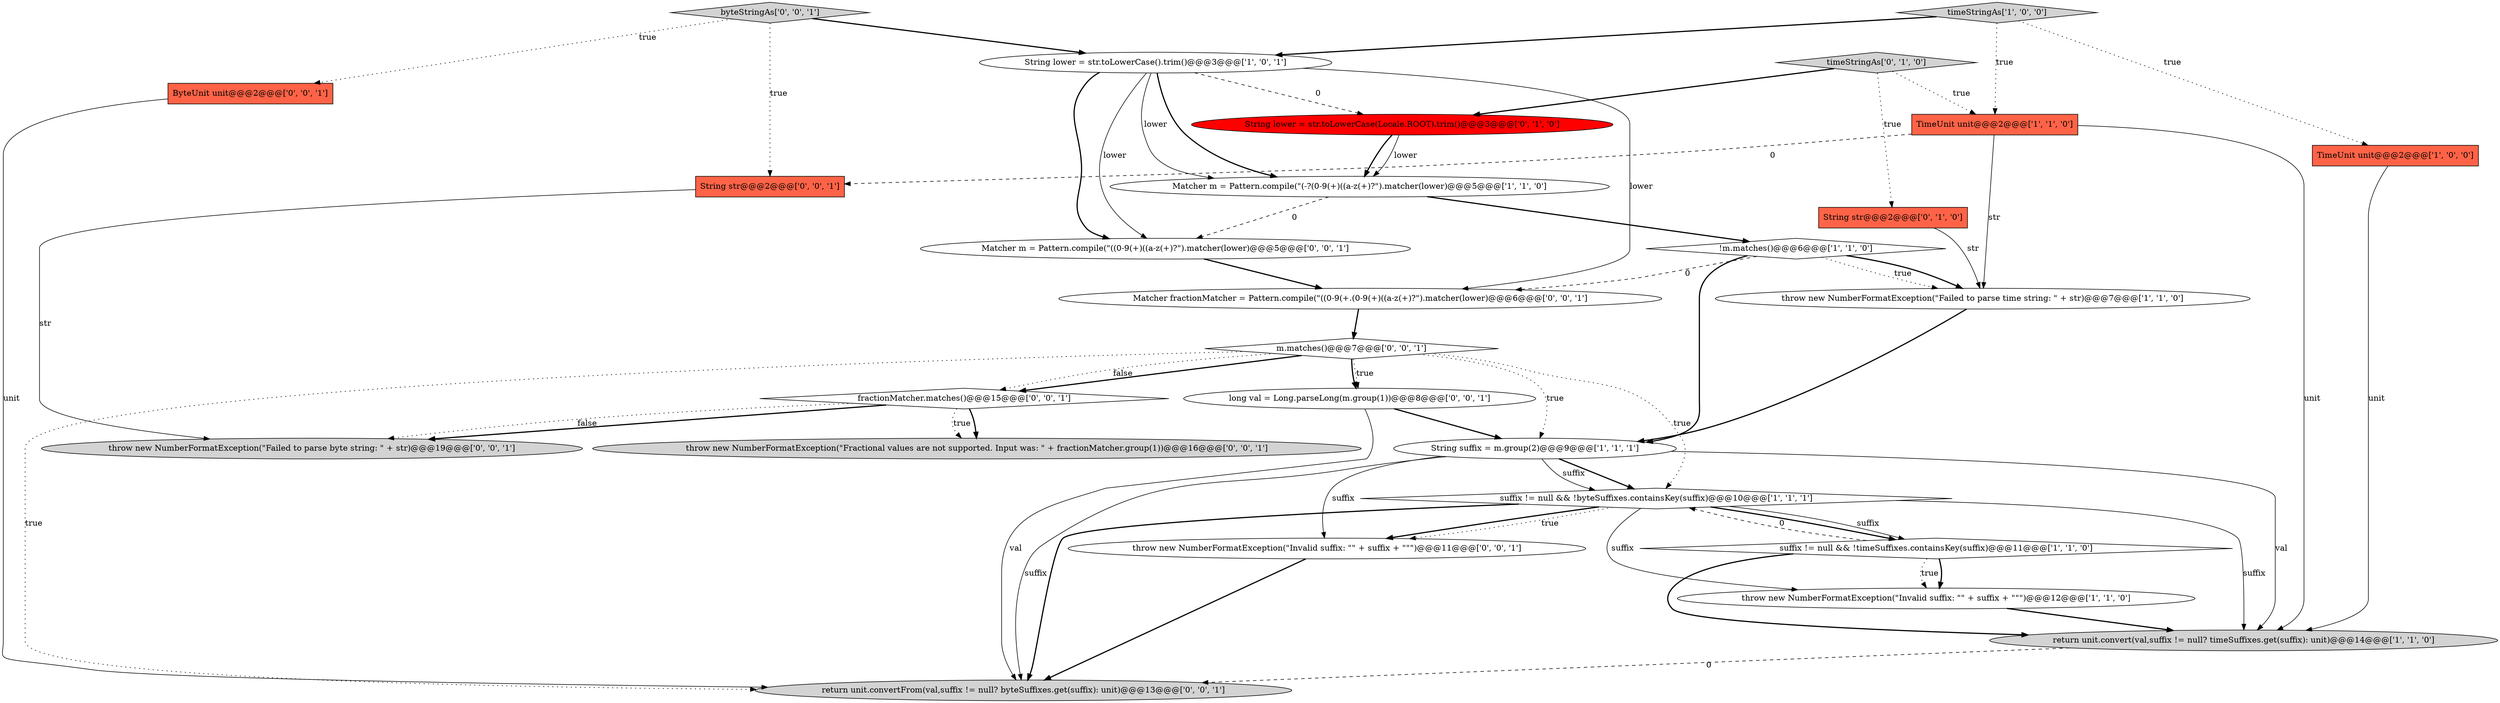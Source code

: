 digraph {
5 [style = filled, label = "!m.matches()@@@6@@@['1', '1', '0']", fillcolor = white, shape = diamond image = "AAA0AAABBB1BBB"];
22 [style = filled, label = "Matcher fractionMatcher = Pattern.compile(\"((0-9(+\.(0-9(+)((a-z(+)?\").matcher(lower)@@@6@@@['0', '0', '1']", fillcolor = white, shape = ellipse image = "AAA0AAABBB3BBB"];
9 [style = filled, label = "timeStringAs['1', '0', '0']", fillcolor = lightgray, shape = diamond image = "AAA0AAABBB1BBB"];
15 [style = filled, label = "long val = Long.parseLong(m.group(1))@@@8@@@['0', '0', '1']", fillcolor = white, shape = ellipse image = "AAA0AAABBB3BBB"];
14 [style = filled, label = "String str@@@2@@@['0', '1', '0']", fillcolor = tomato, shape = box image = "AAA0AAABBB2BBB"];
19 [style = filled, label = "m.matches()@@@7@@@['0', '0', '1']", fillcolor = white, shape = diamond image = "AAA0AAABBB3BBB"];
10 [style = filled, label = "throw new NumberFormatException(\"Invalid suffix: \"\" + suffix + \"\"\")@@@12@@@['1', '1', '0']", fillcolor = white, shape = ellipse image = "AAA0AAABBB1BBB"];
21 [style = filled, label = "Matcher m = Pattern.compile(\"((0-9(+)((a-z(+)?\").matcher(lower)@@@5@@@['0', '0', '1']", fillcolor = white, shape = ellipse image = "AAA0AAABBB3BBB"];
13 [style = filled, label = "timeStringAs['0', '1', '0']", fillcolor = lightgray, shape = diamond image = "AAA0AAABBB2BBB"];
20 [style = filled, label = "String str@@@2@@@['0', '0', '1']", fillcolor = tomato, shape = box image = "AAA0AAABBB3BBB"];
8 [style = filled, label = "return unit.convert(val,suffix != null? timeSuffixes.get(suffix): unit)@@@14@@@['1', '1', '0']", fillcolor = lightgray, shape = ellipse image = "AAA0AAABBB1BBB"];
17 [style = filled, label = "throw new NumberFormatException(\"Failed to parse byte string: \" + str)@@@19@@@['0', '0', '1']", fillcolor = lightgray, shape = ellipse image = "AAA0AAABBB3BBB"];
16 [style = filled, label = "fractionMatcher.matches()@@@15@@@['0', '0', '1']", fillcolor = white, shape = diamond image = "AAA0AAABBB3BBB"];
18 [style = filled, label = "ByteUnit unit@@@2@@@['0', '0', '1']", fillcolor = tomato, shape = box image = "AAA0AAABBB3BBB"];
23 [style = filled, label = "byteStringAs['0', '0', '1']", fillcolor = lightgray, shape = diamond image = "AAA0AAABBB3BBB"];
26 [style = filled, label = "throw new NumberFormatException(\"Invalid suffix: \"\" + suffix + \"\"\")@@@11@@@['0', '0', '1']", fillcolor = white, shape = ellipse image = "AAA0AAABBB3BBB"];
2 [style = filled, label = "suffix != null && !timeSuffixes.containsKey(suffix)@@@11@@@['1', '1', '0']", fillcolor = white, shape = diamond image = "AAA0AAABBB1BBB"];
3 [style = filled, label = "String suffix = m.group(2)@@@9@@@['1', '1', '1']", fillcolor = white, shape = ellipse image = "AAA0AAABBB1BBB"];
7 [style = filled, label = "TimeUnit unit@@@2@@@['1', '0', '0']", fillcolor = tomato, shape = box image = "AAA0AAABBB1BBB"];
11 [style = filled, label = "TimeUnit unit@@@2@@@['1', '1', '0']", fillcolor = tomato, shape = box image = "AAA0AAABBB1BBB"];
1 [style = filled, label = "Matcher m = Pattern.compile(\"(-?(0-9(+)((a-z(+)?\").matcher(lower)@@@5@@@['1', '1', '0']", fillcolor = white, shape = ellipse image = "AAA0AAABBB1BBB"];
0 [style = filled, label = "suffix != null && !byteSuffixes.containsKey(suffix)@@@10@@@['1', '1', '1']", fillcolor = white, shape = diamond image = "AAA0AAABBB1BBB"];
6 [style = filled, label = "throw new NumberFormatException(\"Failed to parse time string: \" + str)@@@7@@@['1', '1', '0']", fillcolor = white, shape = ellipse image = "AAA0AAABBB1BBB"];
4 [style = filled, label = "String lower = str.toLowerCase().trim()@@@3@@@['1', '0', '1']", fillcolor = white, shape = ellipse image = "AAA0AAABBB1BBB"];
12 [style = filled, label = "String lower = str.toLowerCase(Locale.ROOT).trim()@@@3@@@['0', '1', '0']", fillcolor = red, shape = ellipse image = "AAA1AAABBB2BBB"];
24 [style = filled, label = "throw new NumberFormatException(\"Fractional values are not supported. Input was: \" + fractionMatcher.group(1))@@@16@@@['0', '0', '1']", fillcolor = lightgray, shape = ellipse image = "AAA0AAABBB3BBB"];
25 [style = filled, label = "return unit.convertFrom(val,suffix != null? byteSuffixes.get(suffix): unit)@@@13@@@['0', '0', '1']", fillcolor = lightgray, shape = ellipse image = "AAA0AAABBB3BBB"];
1->5 [style = bold, label=""];
5->3 [style = bold, label=""];
6->3 [style = bold, label=""];
19->25 [style = dotted, label="true"];
3->25 [style = solid, label="suffix"];
11->20 [style = dashed, label="0"];
0->26 [style = bold, label=""];
22->19 [style = bold, label=""];
0->10 [style = solid, label="suffix"];
16->24 [style = bold, label=""];
9->4 [style = bold, label=""];
26->25 [style = bold, label=""];
0->2 [style = bold, label=""];
9->11 [style = dotted, label="true"];
4->21 [style = bold, label=""];
23->4 [style = bold, label=""];
5->6 [style = dotted, label="true"];
1->21 [style = dashed, label="0"];
14->6 [style = solid, label="str"];
16->17 [style = bold, label=""];
15->25 [style = solid, label="val"];
0->8 [style = solid, label="suffix"];
19->15 [style = dotted, label="true"];
2->10 [style = bold, label=""];
12->1 [style = bold, label=""];
15->3 [style = bold, label=""];
4->1 [style = solid, label="lower"];
18->25 [style = solid, label="unit"];
3->26 [style = solid, label="suffix"];
4->22 [style = solid, label="lower"];
3->0 [style = bold, label=""];
4->12 [style = dashed, label="0"];
19->16 [style = bold, label=""];
3->8 [style = solid, label="val"];
3->0 [style = solid, label="suffix"];
23->20 [style = dotted, label="true"];
7->8 [style = solid, label="unit"];
13->12 [style = bold, label=""];
5->6 [style = bold, label=""];
10->8 [style = bold, label=""];
19->16 [style = dotted, label="false"];
23->18 [style = dotted, label="true"];
2->0 [style = dashed, label="0"];
12->1 [style = solid, label="lower"];
21->22 [style = bold, label=""];
0->25 [style = bold, label=""];
19->3 [style = dotted, label="true"];
19->0 [style = dotted, label="true"];
4->21 [style = solid, label="lower"];
11->6 [style = solid, label="str"];
16->24 [style = dotted, label="true"];
13->11 [style = dotted, label="true"];
8->25 [style = dashed, label="0"];
4->1 [style = bold, label=""];
0->2 [style = solid, label="suffix"];
19->15 [style = bold, label=""];
20->17 [style = solid, label="str"];
9->7 [style = dotted, label="true"];
13->14 [style = dotted, label="true"];
11->8 [style = solid, label="unit"];
0->26 [style = dotted, label="true"];
16->17 [style = dotted, label="false"];
2->8 [style = bold, label=""];
2->10 [style = dotted, label="true"];
5->22 [style = dashed, label="0"];
}
